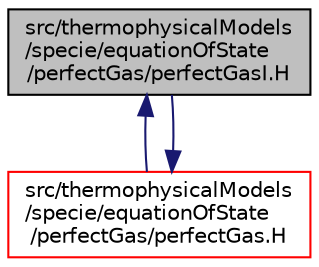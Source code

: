 digraph "src/thermophysicalModels/specie/equationOfState/perfectGas/perfectGasI.H"
{
  bgcolor="transparent";
  edge [fontname="Helvetica",fontsize="10",labelfontname="Helvetica",labelfontsize="10"];
  node [fontname="Helvetica",fontsize="10",shape=record];
  Node1 [label="src/thermophysicalModels\l/specie/equationOfState\l/perfectGas/perfectGasI.H",height=0.2,width=0.4,color="black", fillcolor="grey75", style="filled", fontcolor="black"];
  Node1 -> Node2 [dir="back",color="midnightblue",fontsize="10",style="solid",fontname="Helvetica"];
  Node2 [label="src/thermophysicalModels\l/specie/equationOfState\l/perfectGas/perfectGas.H",height=0.2,width=0.4,color="red",URL="$a10285.html"];
  Node2 -> Node1 [dir="back",color="midnightblue",fontsize="10",style="solid",fontname="Helvetica"];
}
